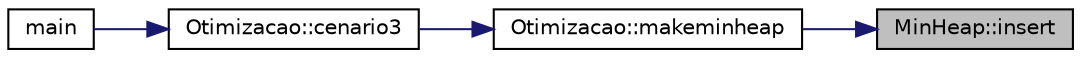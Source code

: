 digraph "MinHeap::insert"
{
 // LATEX_PDF_SIZE
  edge [fontname="Helvetica",fontsize="10",labelfontname="Helvetica",labelfontsize="10"];
  node [fontname="Helvetica",fontsize="10",shape=record];
  rankdir="RL";
  Node1 [label="MinHeap::insert",height=0.2,width=0.4,color="black", fillcolor="grey75", style="filled", fontcolor="black",tooltip=" "];
  Node1 -> Node2 [dir="back",color="midnightblue",fontsize="10",style="solid",fontname="Helvetica"];
  Node2 [label="Otimizacao::makeminheap",height=0.2,width=0.4,color="black", fillcolor="white", style="filled",URL="$class_otimizacao.html#a3c8d3358d85301937a0ad9e6f2af9a1f",tooltip="Cria MinHeap com a key igual ao ID da Encomenda e value igual ao tempo de entrega."];
  Node2 -> Node3 [dir="back",color="midnightblue",fontsize="10",style="solid",fontname="Helvetica"];
  Node3 [label="Otimizacao::cenario3",height=0.2,width=0.4,color="black", fillcolor="white", style="filled",URL="$class_otimizacao.html#a78642665cfd741927f781fe647d5e6e0",tooltip=" "];
  Node3 -> Node4 [dir="back",color="midnightblue",fontsize="10",style="solid",fontname="Helvetica"];
  Node4 [label="main",height=0.2,width=0.4,color="black", fillcolor="white", style="filled",URL="$main_8cpp.html#ae66f6b31b5ad750f1fe042a706a4e3d4",tooltip=" "];
}
